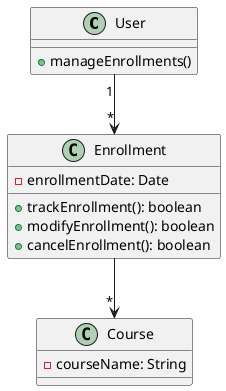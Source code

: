 @startuml
class User {
    + manageEnrollments()
}

class Course {
    - courseName: String
}

class Enrollment {
    - enrollmentDate: Date
    + trackEnrollment(): boolean
    + modifyEnrollment(): boolean
    + cancelEnrollment(): boolean
}

User "1" --> "*" Enrollment
Enrollment --> "*" Course
@enduml
